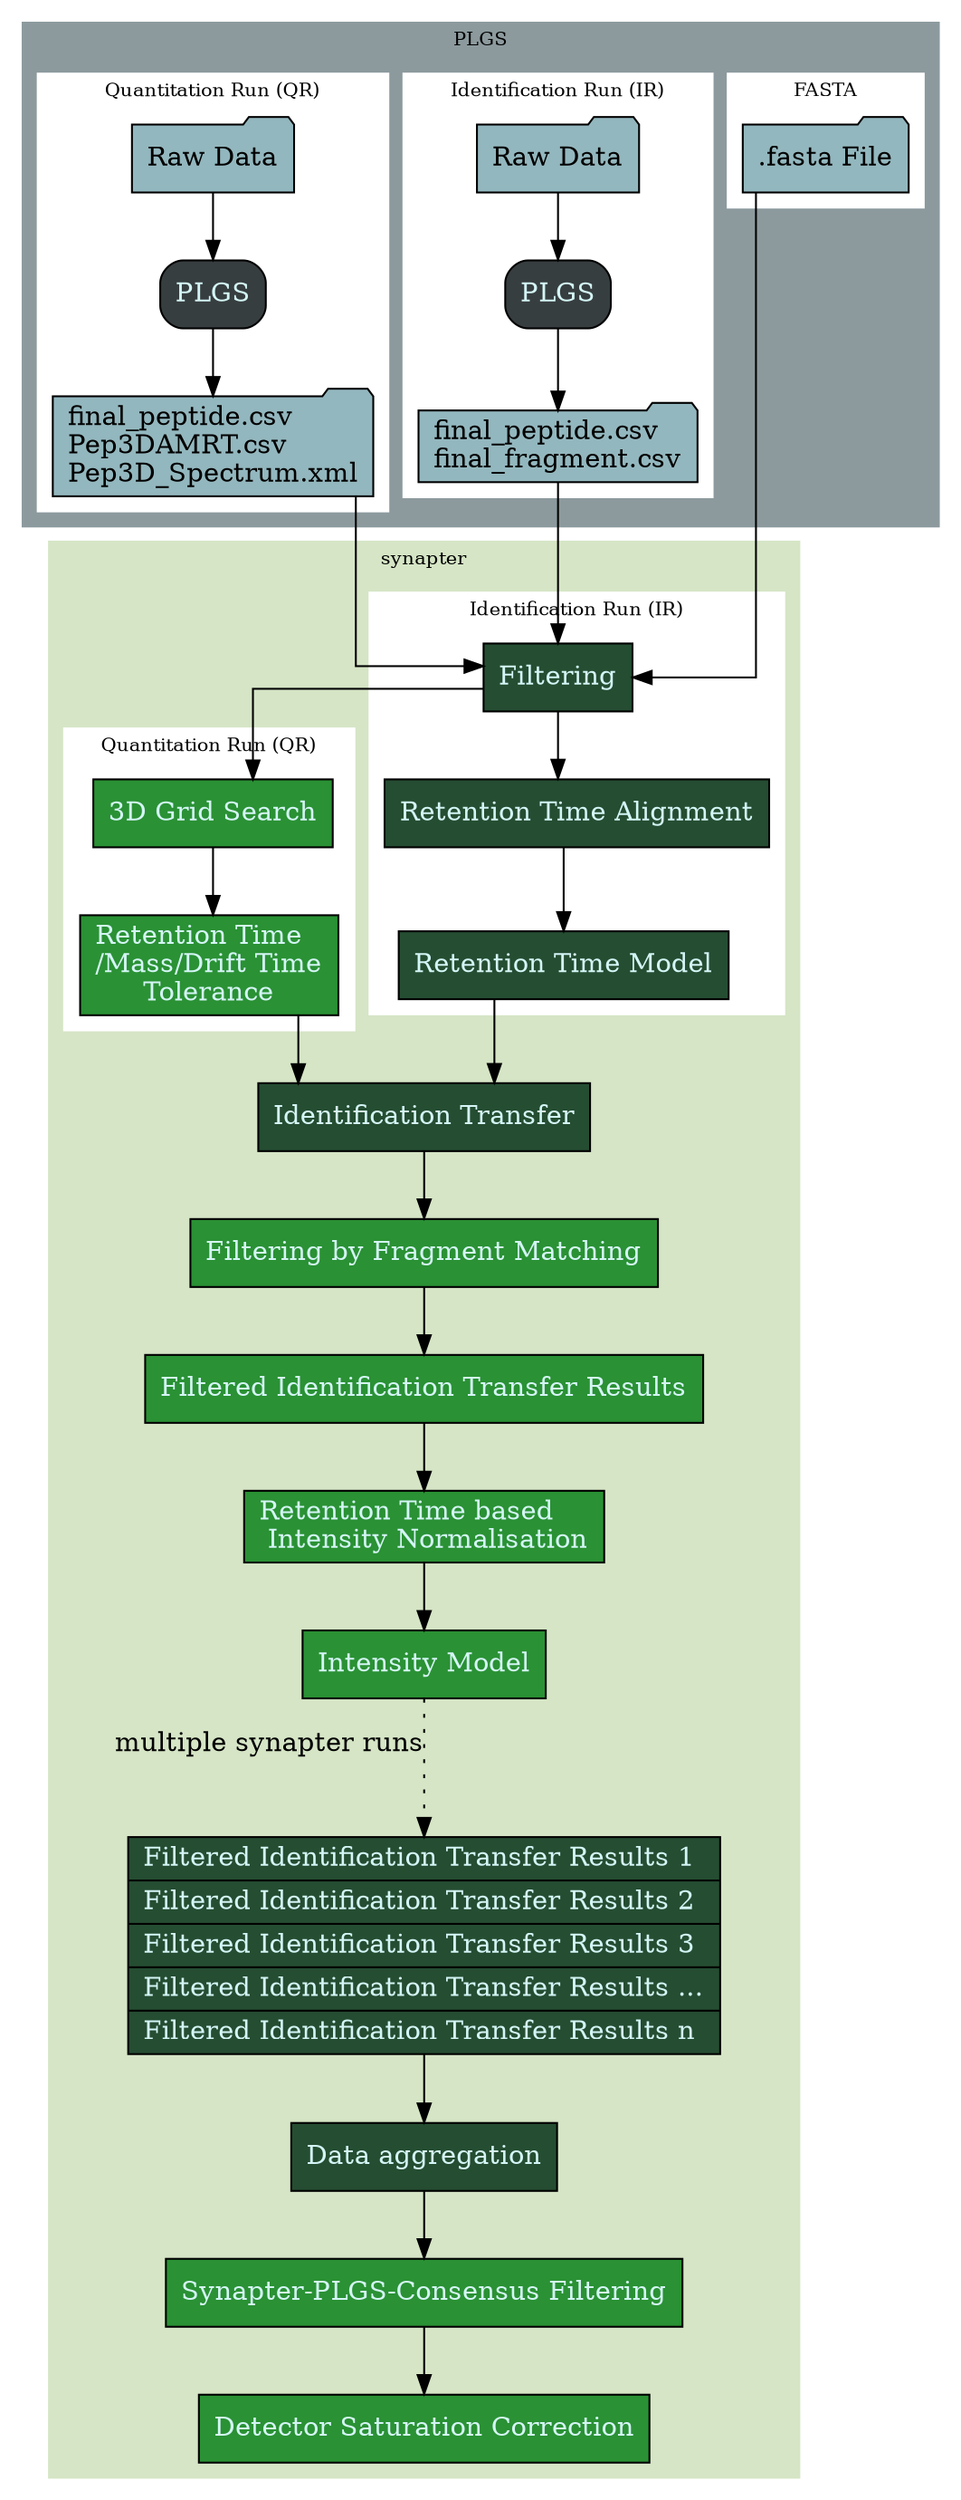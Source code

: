 /* create with `dot synapter2workflow.dot -Tpng -o ../Figures/synapter2workflow.png` */
digraph flowchart {
  graph [fontsize=10];
  node [shape="box"];
  splines="ortho";
  /* plgs palette:
      #93b7be
      #d4f5f5
      #305252
      #8c9a9e
      #373e40
   */

  /* synapter palette:
      #d5e5c5
      #2a9134
      #69b578
      #137547
      #254d32
   */

  /* data nodes */
  node [shape="folder"; style="filled", fillcolor="#93b7be", fontcolor="#000000"]
  QR1[label="Raw Data"];
  QR2[label="final_peptide.csv\lPep3DAMRT.csv\lPep3D_Spectrum.xml\l"];
  IR1[label="Raw Data"];
  IR2[label="final_peptide.csv\lfinal_fragment.csv\l"];
  FASTA[label=".fasta File"];

  /* PLGS nodes */
  node [shape="box"; style="filled, rounded", fillcolor="#373e40", fontcolor="#d4f5f5"]
  PLGSIR1[label="PLGS"];
  PLGSQR1[label="PLGS"];

  /* synapter1 nodes */
  node [shape="box"; style="filled", fillcolor="#254d32", fontcolor="#d4f5f5"]
  SFT[label="Filtering"];
  SRTA[label="Retention Time Alignment"];
  SRTM[label="Retention Time Model"];
  SIT[label="Identification Transfer"];
  SDA[label="Data aggregation"];

  /* synapter1 record nodes */
  node [shape="record"]
  SMITF[label="{ Filtered Identification Transfer Results 1\l | Filtered Identification Transfer Results 2\l | Filtered Identification Transfer Results 3\l | Filtered Identification Transfer Results ...\l | Filtered Identification Transfer Results n\l }"]

  /* synapter2 (new) nodes */
  node [shape="box"; style="filled", fillcolor="#2a9134", fontcolor="#d4f5f5"]
  SRTI[label="Retention Time based\l Intensity Normalisation"];
  SIM[label="Intensity Model"];
  SDD[label="3D Grid Search"];
  SRMD[label="Retention Time\l/Mass/Drift Time\lTolerance"];
  SFFM[label="Filtering by Fragment Matching"];
  SITF[label="Filtered Identification Transfer Results"];
  SPCF[label="Synapter-PLGS-Consensus Filtering"];
  SDSC[label="Detector Saturation Correction"];

  subgraph cluster0 {
    label="PLGS";
    style="filled"; color="#8c9a9e";

    subgraph cluster00 {
      label="FASTA"
      style="filled"; color="#ffffff";
      FASTA
    }
    subgraph cluster01 {
      label="Identification Run (IR)";
      style="filled"; color="#ffffff";

      IR1->PLGSIR1;
      PLGSIR1->IR2;
    }
    subgraph cluster02 {
      label="Quantitation Run (QR)";
      style="filled"; color="#ffffff";

      QR1->PLGSQR1;
      PLGSQR1->QR2;
    }
  }

  subgraph cluster1 {
    label="synapter";
    style="filled"; color="#d5e5c5";

    FASTA->SFT;

    subgraph cluster11 {
      label="Identification Run (IR)";
      style="filled"; color="#ffffff";

      IR2->SFT;
      SFT->SRTA;
      SRTA->SRTM;
    }
    subgraph cluster12 {
      label="Quantitation Run (QR)";
      style="filled"; color="#ffffff";

      QR2->SFT;
      SFT->SDD;
      SDD->SRMD;

      QR2->SDD[style=invis];
    }

    SRTM->SIT;
    SRMD->SIT;

    SIT->SFFM;
    SFFM->SITF;

    SITF->SRTI;
    SRTI->SIM;

    SIM->SMITF [style="dotted", xlabel="multiple synapter runs", minlen=2];

    SMITF->SDA;
    SDA->SPCF;
    SPCF->SDSC;
  }
}

